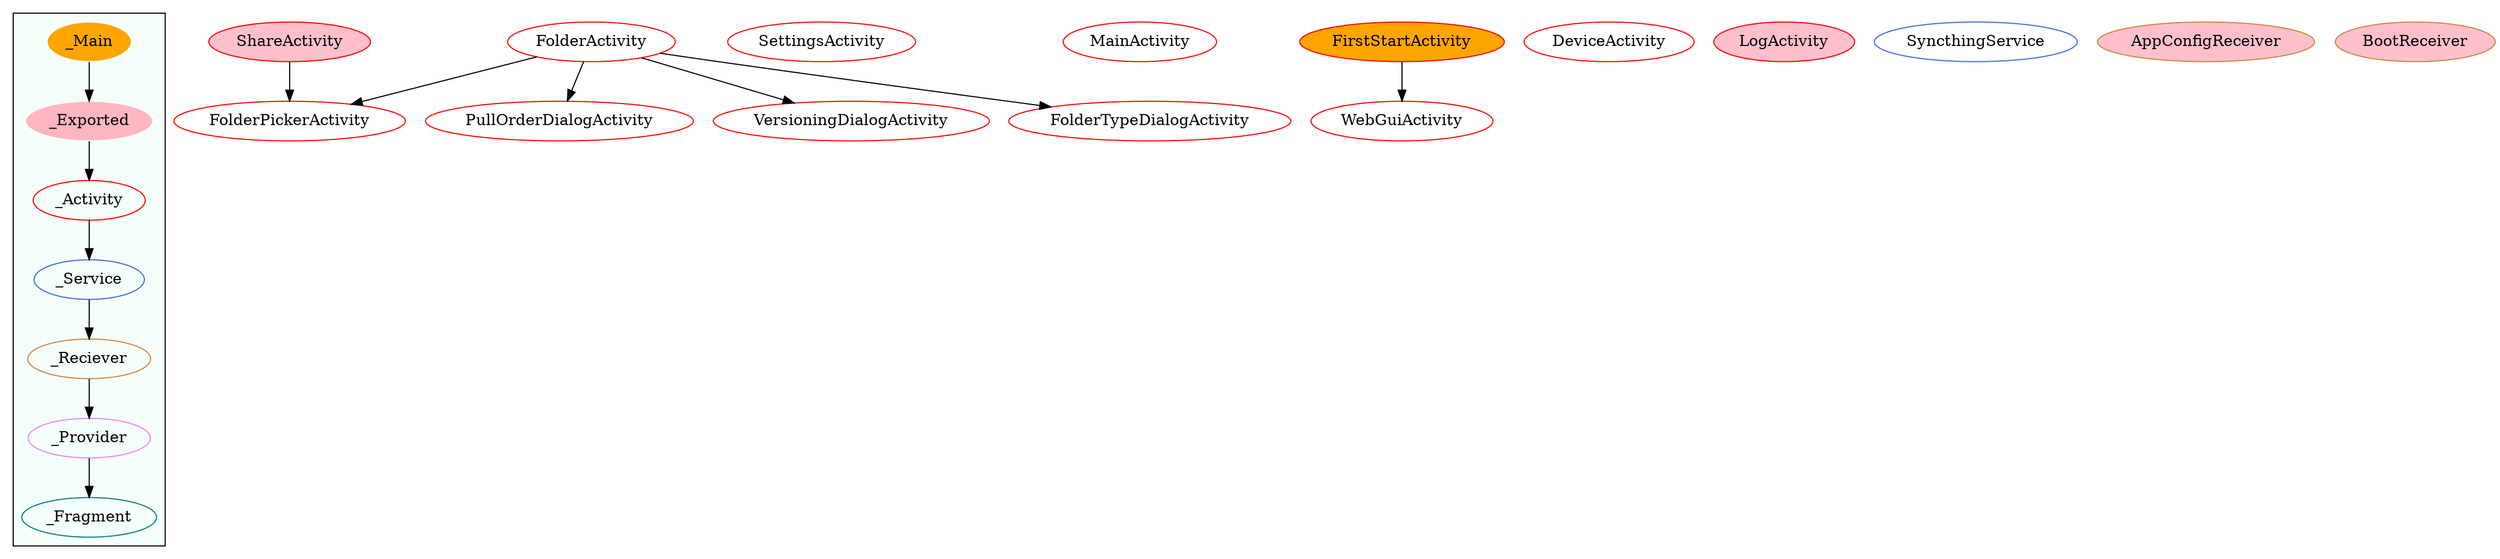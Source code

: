 digraph G {
subgraph cluster_legend{ 
bgcolor=mintcream;
_Activity[color = red];
_Service[color = royalblue];
_Provider[color = violet];
_Reciever[color = peru];
_Fragment[color = teal];
_Main[style=filled, fillcolor=orange, color = mintcream];
_Exported[style=filled, fillcolor=lightpink, color = mintcream];
_Main -> _Exported -> _Activity -> _Service -> _Reciever -> _Provider -> _Fragment; 
}
ShareActivity[style=filled, fillcolor=pink, color = red];
SettingsActivity[color = red];
PullOrderDialogActivity[color = red];
MainActivity[color = red];
FolderPickerActivity[color = red];
VersioningDialogActivity[color = red];
WebGuiActivity[color = red];
DeviceActivity[color = red];
FolderTypeDialogActivity[color = red];
FolderActivity[color = red];
FirstStartActivity[style=filled, fillcolor=orange, color = red];
LogActivity[style=filled, fillcolor=pink, color = red];
SyncthingService[color = royalblue];
AppConfigReceiver[style=filled, fillcolor=pink, color = peru];
BootReceiver[style=filled, fillcolor=pink, color = peru];
ShareActivity->FolderPickerActivity;
FolderActivity->PullOrderDialogActivity;
FolderActivity->FolderTypeDialogActivity;
FolderActivity->VersioningDialogActivity;
FolderActivity->FolderPickerActivity;
FirstStartActivity->WebGuiActivity;
}
